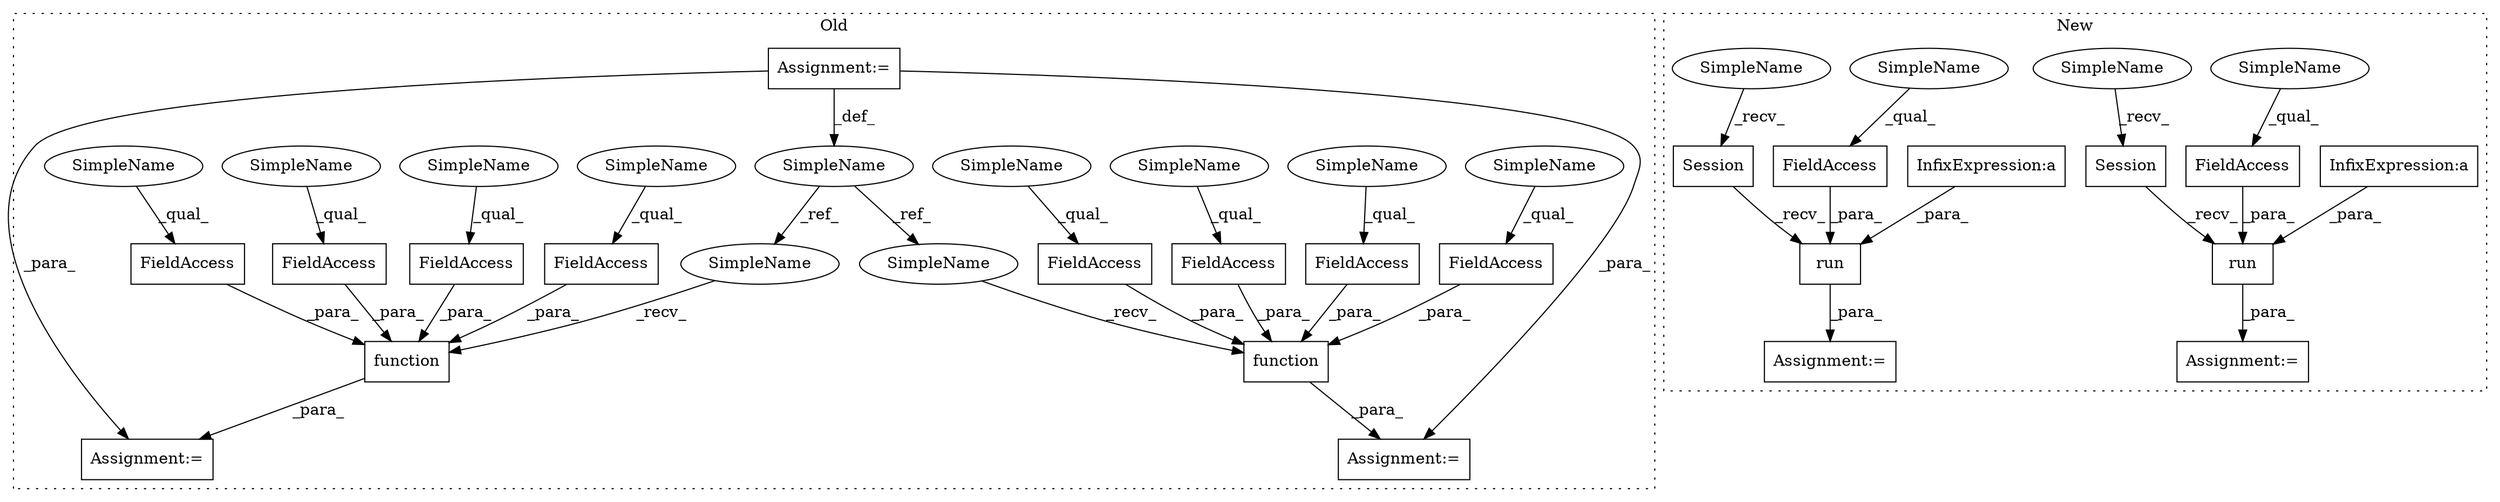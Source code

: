 digraph G {
subgraph cluster0 {
1 [label="function" a="32" s="2325,2403" l="9,1" shape="box"];
3 [label="SimpleName" a="42" s="1990" l="6" shape="ellipse"];
4 [label="function" a="32" s="2426,2504" l="9,1" shape="box"];
6 [label="Assignment:=" a="7" s="1990" l="6" shape="box"];
8 [label="Assignment:=" a="7" s="2418" l="1" shape="box"];
9 [label="Assignment:=" a="7" s="2317" l="1" shape="box"];
11 [label="FieldAccess" a="22" s="2488" l="16" shape="box"];
12 [label="FieldAccess" a="22" s="2372" l="14" shape="box"];
15 [label="FieldAccess" a="22" s="2447" l="12" shape="box"];
16 [label="FieldAccess" a="22" s="2334" l="11" shape="box"];
17 [label="FieldAccess" a="22" s="2346" l="12" shape="box"];
18 [label="FieldAccess" a="22" s="2473" l="14" shape="box"];
19 [label="FieldAccess" a="22" s="2387" l="16" shape="box"];
20 [label="FieldAccess" a="22" s="2460" l="12" shape="box"];
25 [label="SimpleName" a="42" s="2334" l="4" shape="ellipse"];
26 [label="SimpleName" a="42" s="2447" l="4" shape="ellipse"];
27 [label="SimpleName" a="42" s="2346" l="4" shape="ellipse"];
28 [label="SimpleName" a="42" s="2387" l="4" shape="ellipse"];
29 [label="SimpleName" a="42" s="2460" l="4" shape="ellipse"];
30 [label="SimpleName" a="42" s="2473" l="4" shape="ellipse"];
31 [label="SimpleName" a="42" s="2488" l="4" shape="ellipse"];
32 [label="SimpleName" a="42" s="2372" l="4" shape="ellipse"];
35 [label="SimpleName" a="42" s="2318" l="6" shape="ellipse"];
36 [label="SimpleName" a="42" s="2419" l="6" shape="ellipse"];
label = "Old";
style="dotted";
}
subgraph cluster1 {
2 [label="Session" a="32" s="2370" l="9" shape="box"];
5 [label="run" a="32" s="2380,2426" l="4,1" shape="box"];
7 [label="Assignment:=" a="7" s="2358" l="1" shape="box"];
10 [label="InfixExpression:a" a="27" s="2396" l="3" shape="box"];
13 [label="FieldAccess" a="22" s="2412" l="14" shape="box"];
14 [label="FieldAccess" a="22" s="2493" l="14" shape="box"];
21 [label="run" a="32" s="2463,2507" l="4,1" shape="box"];
22 [label="InfixExpression:a" a="27" s="2478" l="3" shape="box"];
23 [label="Session" a="32" s="2453" l="9" shape="box"];
24 [label="Assignment:=" a="7" s="2441" l="1" shape="box"];
33 [label="SimpleName" a="42" s="2493" l="4" shape="ellipse"];
34 [label="SimpleName" a="42" s="2412" l="4" shape="ellipse"];
37 [label="SimpleName" a="42" s="2359" l="10" shape="ellipse"];
38 [label="SimpleName" a="42" s="2442" l="10" shape="ellipse"];
label = "New";
style="dotted";
}
1 -> 9 [label="_para_"];
2 -> 5 [label="_recv_"];
3 -> 35 [label="_ref_"];
3 -> 36 [label="_ref_"];
4 -> 8 [label="_para_"];
5 -> 7 [label="_para_"];
6 -> 3 [label="_def_"];
6 -> 8 [label="_para_"];
6 -> 9 [label="_para_"];
10 -> 5 [label="_para_"];
11 -> 4 [label="_para_"];
12 -> 1 [label="_para_"];
13 -> 5 [label="_para_"];
14 -> 21 [label="_para_"];
15 -> 4 [label="_para_"];
16 -> 1 [label="_para_"];
17 -> 1 [label="_para_"];
18 -> 4 [label="_para_"];
19 -> 1 [label="_para_"];
20 -> 4 [label="_para_"];
21 -> 24 [label="_para_"];
22 -> 21 [label="_para_"];
23 -> 21 [label="_recv_"];
25 -> 16 [label="_qual_"];
26 -> 15 [label="_qual_"];
27 -> 17 [label="_qual_"];
28 -> 19 [label="_qual_"];
29 -> 20 [label="_qual_"];
30 -> 18 [label="_qual_"];
31 -> 11 [label="_qual_"];
32 -> 12 [label="_qual_"];
33 -> 14 [label="_qual_"];
34 -> 13 [label="_qual_"];
35 -> 1 [label="_recv_"];
36 -> 4 [label="_recv_"];
37 -> 2 [label="_recv_"];
38 -> 23 [label="_recv_"];
}